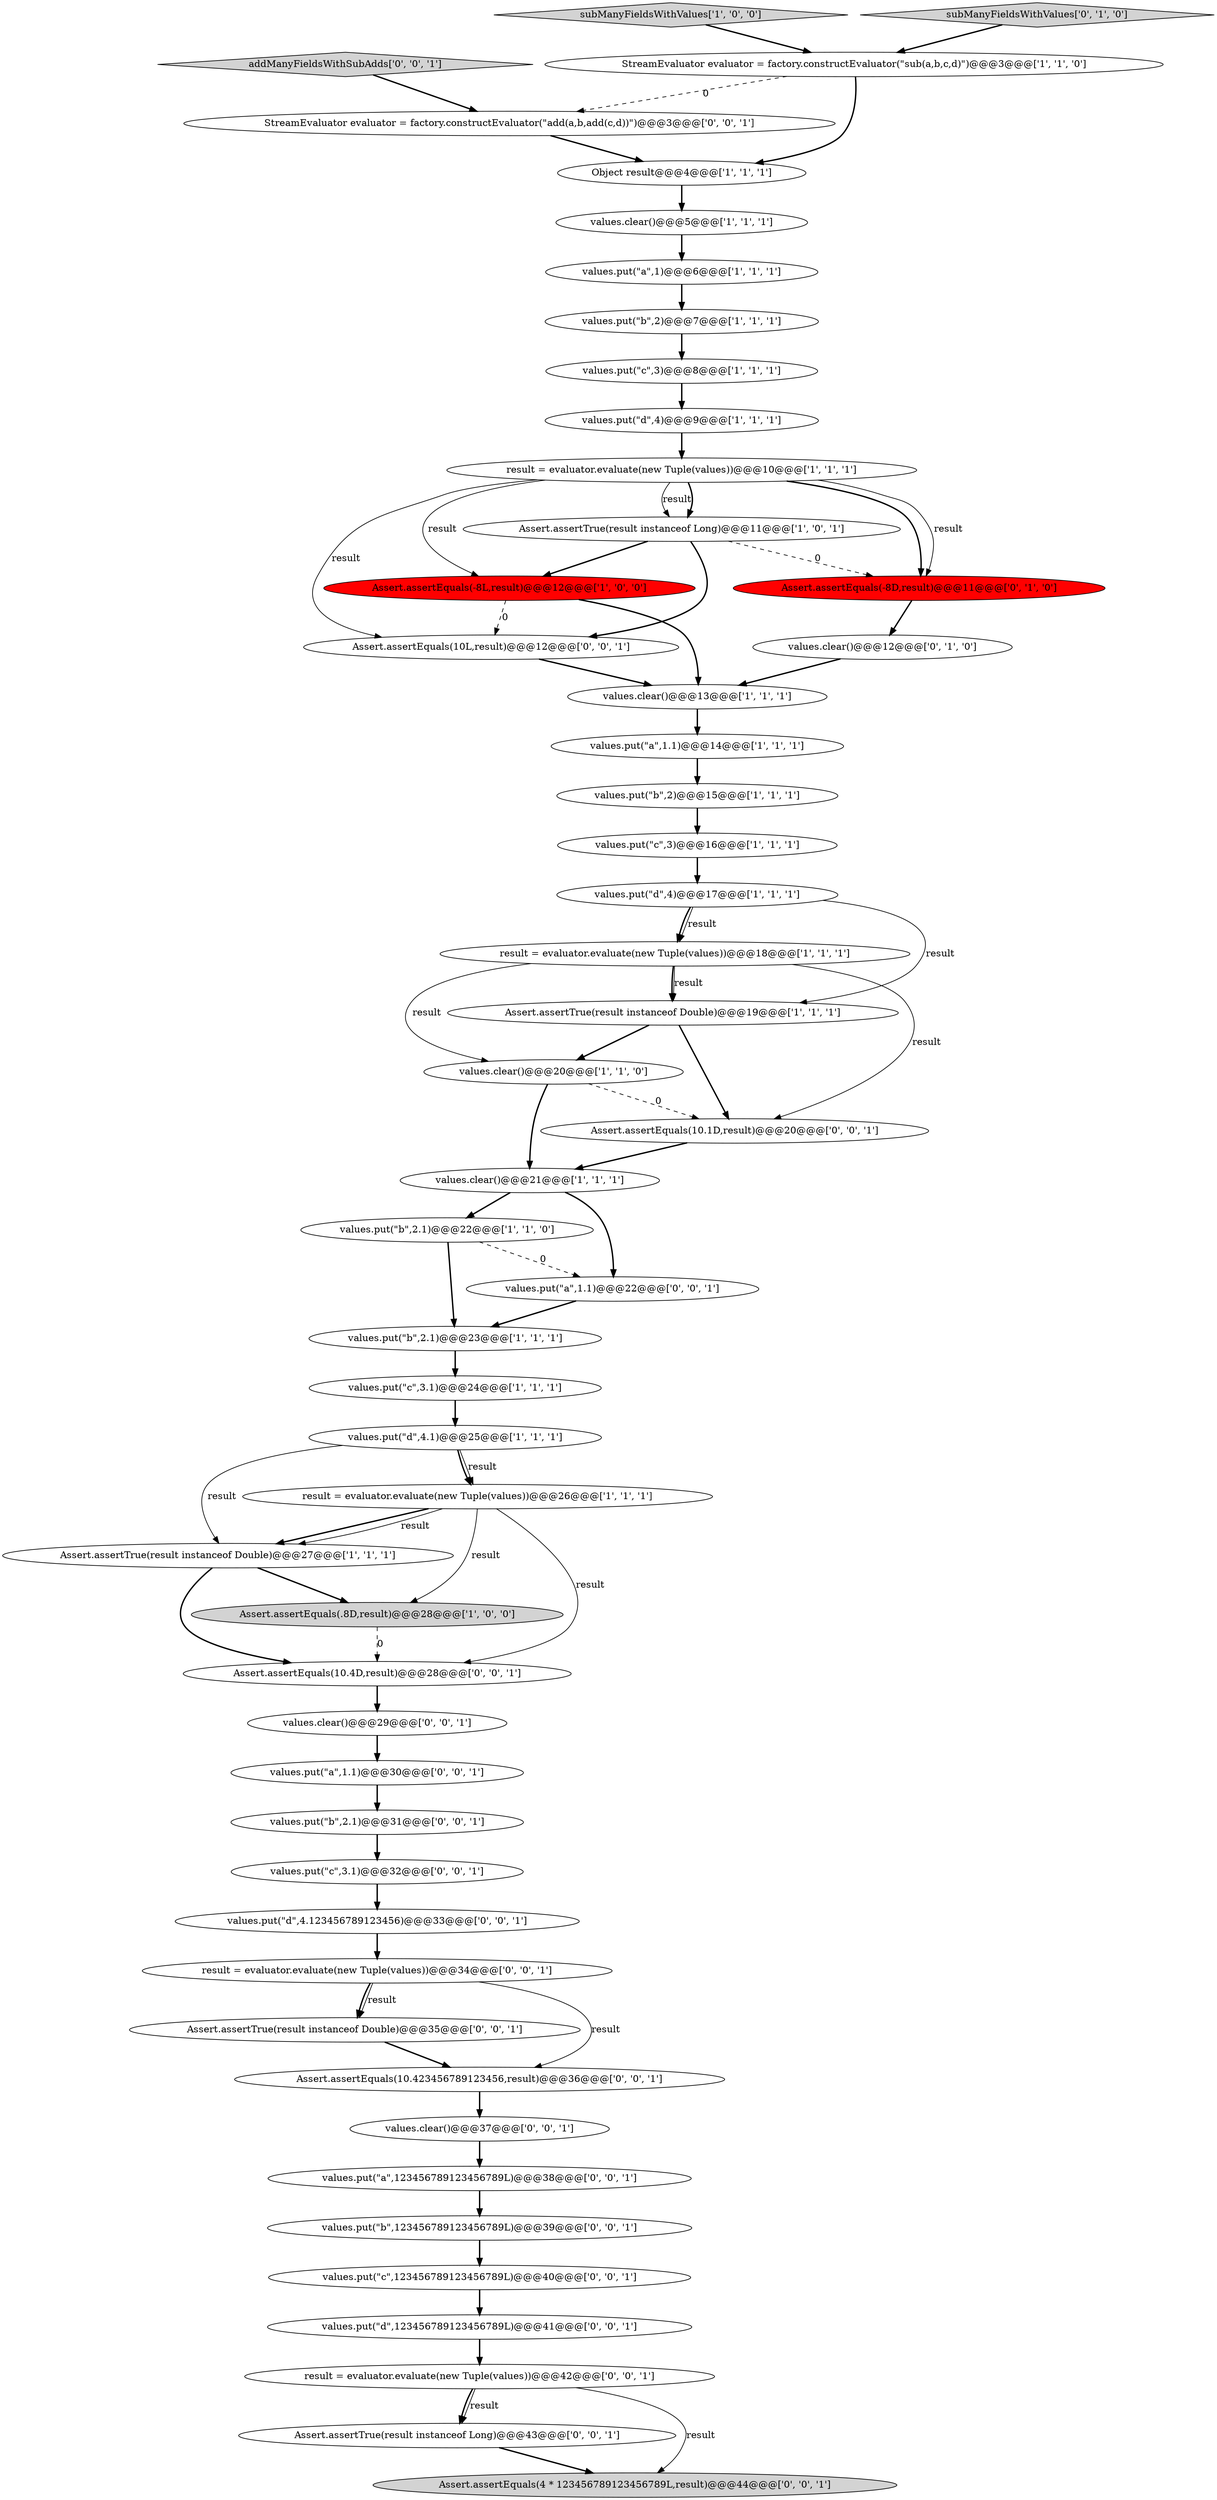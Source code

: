 digraph {
21 [style = filled, label = "Assert.assertEquals(.8D,result)@@@28@@@['1', '0', '0']", fillcolor = lightgray, shape = ellipse image = "AAA0AAABBB1BBB"];
47 [style = filled, label = "Assert.assertEquals(10L,result)@@@12@@@['0', '0', '1']", fillcolor = white, shape = ellipse image = "AAA0AAABBB3BBB"];
27 [style = filled, label = "values.clear()@@@12@@@['0', '1', '0']", fillcolor = white, shape = ellipse image = "AAA0AAABBB2BBB"];
35 [style = filled, label = "Assert.assertTrue(result instanceof Long)@@@43@@@['0', '0', '1']", fillcolor = white, shape = ellipse image = "AAA0AAABBB3BBB"];
15 [style = filled, label = "Assert.assertTrue(result instanceof Double)@@@27@@@['1', '1', '1']", fillcolor = white, shape = ellipse image = "AAA0AAABBB1BBB"];
4 [style = filled, label = "values.put(\"b\",2.1)@@@22@@@['1', '1', '0']", fillcolor = white, shape = ellipse image = "AAA0AAABBB1BBB"];
8 [style = filled, label = "Assert.assertTrue(result instanceof Long)@@@11@@@['1', '0', '1']", fillcolor = white, shape = ellipse image = "AAA0AAABBB1BBB"];
17 [style = filled, label = "values.put(\"b\",2)@@@15@@@['1', '1', '1']", fillcolor = white, shape = ellipse image = "AAA0AAABBB1BBB"];
36 [style = filled, label = "StreamEvaluator evaluator = factory.constructEvaluator(\"add(a,b,add(c,d))\")@@@3@@@['0', '0', '1']", fillcolor = white, shape = ellipse image = "AAA0AAABBB3BBB"];
39 [style = filled, label = "values.put(\"c\",123456789123456789L)@@@40@@@['0', '0', '1']", fillcolor = white, shape = ellipse image = "AAA0AAABBB3BBB"];
10 [style = filled, label = "values.put(\"d\",4.1)@@@25@@@['1', '1', '1']", fillcolor = white, shape = ellipse image = "AAA0AAABBB1BBB"];
7 [style = filled, label = "values.put(\"d\",4)@@@9@@@['1', '1', '1']", fillcolor = white, shape = ellipse image = "AAA0AAABBB1BBB"];
13 [style = filled, label = "values.put(\"c\",3)@@@16@@@['1', '1', '1']", fillcolor = white, shape = ellipse image = "AAA0AAABBB1BBB"];
24 [style = filled, label = "Object result@@@4@@@['1', '1', '1']", fillcolor = white, shape = ellipse image = "AAA0AAABBB1BBB"];
30 [style = filled, label = "values.put(\"a\",1.1)@@@22@@@['0', '0', '1']", fillcolor = white, shape = ellipse image = "AAA0AAABBB3BBB"];
51 [style = filled, label = "Assert.assertEquals(10.1D,result)@@@20@@@['0', '0', '1']", fillcolor = white, shape = ellipse image = "AAA0AAABBB3BBB"];
41 [style = filled, label = "Assert.assertEquals(10.423456789123456,result)@@@36@@@['0', '0', '1']", fillcolor = white, shape = ellipse image = "AAA0AAABBB3BBB"];
11 [style = filled, label = "result = evaluator.evaluate(new Tuple(values))@@@10@@@['1', '1', '1']", fillcolor = white, shape = ellipse image = "AAA0AAABBB1BBB"];
44 [style = filled, label = "Assert.assertEquals(10.4D,result)@@@28@@@['0', '0', '1']", fillcolor = white, shape = ellipse image = "AAA0AAABBB3BBB"];
2 [style = filled, label = "values.put(\"c\",3.1)@@@24@@@['1', '1', '1']", fillcolor = white, shape = ellipse image = "AAA0AAABBB1BBB"];
32 [style = filled, label = "values.put(\"b\",2.1)@@@31@@@['0', '0', '1']", fillcolor = white, shape = ellipse image = "AAA0AAABBB3BBB"];
48 [style = filled, label = "values.put(\"d\",4.123456789123456)@@@33@@@['0', '0', '1']", fillcolor = white, shape = ellipse image = "AAA0AAABBB3BBB"];
0 [style = filled, label = "Assert.assertEquals(-8L,result)@@@12@@@['1', '0', '0']", fillcolor = red, shape = ellipse image = "AAA1AAABBB1BBB"];
6 [style = filled, label = "values.put(\"a\",1.1)@@@14@@@['1', '1', '1']", fillcolor = white, shape = ellipse image = "AAA0AAABBB1BBB"];
12 [style = filled, label = "values.put(\"b\",2)@@@7@@@['1', '1', '1']", fillcolor = white, shape = ellipse image = "AAA0AAABBB1BBB"];
18 [style = filled, label = "subManyFieldsWithValues['1', '0', '0']", fillcolor = lightgray, shape = diamond image = "AAA0AAABBB1BBB"];
31 [style = filled, label = "Assert.assertTrue(result instanceof Double)@@@35@@@['0', '0', '1']", fillcolor = white, shape = ellipse image = "AAA0AAABBB3BBB"];
22 [style = filled, label = "values.put(\"c\",3)@@@8@@@['1', '1', '1']", fillcolor = white, shape = ellipse image = "AAA0AAABBB1BBB"];
38 [style = filled, label = "values.clear()@@@29@@@['0', '0', '1']", fillcolor = white, shape = ellipse image = "AAA0AAABBB3BBB"];
5 [style = filled, label = "values.clear()@@@21@@@['1', '1', '1']", fillcolor = white, shape = ellipse image = "AAA0AAABBB1BBB"];
42 [style = filled, label = "values.put(\"a\",123456789123456789L)@@@38@@@['0', '0', '1']", fillcolor = white, shape = ellipse image = "AAA0AAABBB3BBB"];
46 [style = filled, label = "values.put(\"c\",3.1)@@@32@@@['0', '0', '1']", fillcolor = white, shape = ellipse image = "AAA0AAABBB3BBB"];
34 [style = filled, label = "values.clear()@@@37@@@['0', '0', '1']", fillcolor = white, shape = ellipse image = "AAA0AAABBB3BBB"];
25 [style = filled, label = "values.clear()@@@5@@@['1', '1', '1']", fillcolor = white, shape = ellipse image = "AAA0AAABBB1BBB"];
19 [style = filled, label = "values.put(\"b\",2.1)@@@23@@@['1', '1', '1']", fillcolor = white, shape = ellipse image = "AAA0AAABBB1BBB"];
45 [style = filled, label = "result = evaluator.evaluate(new Tuple(values))@@@42@@@['0', '0', '1']", fillcolor = white, shape = ellipse image = "AAA0AAABBB3BBB"];
9 [style = filled, label = "values.put(\"a\",1)@@@6@@@['1', '1', '1']", fillcolor = white, shape = ellipse image = "AAA0AAABBB1BBB"];
3 [style = filled, label = "Assert.assertTrue(result instanceof Double)@@@19@@@['1', '1', '1']", fillcolor = white, shape = ellipse image = "AAA0AAABBB1BBB"];
49 [style = filled, label = "Assert.assertEquals(4 * 123456789123456789L,result)@@@44@@@['0', '0', '1']", fillcolor = lightgray, shape = ellipse image = "AAA0AAABBB3BBB"];
16 [style = filled, label = "values.clear()@@@20@@@['1', '1', '0']", fillcolor = white, shape = ellipse image = "AAA0AAABBB1BBB"];
40 [style = filled, label = "values.put(\"b\",123456789123456789L)@@@39@@@['0', '0', '1']", fillcolor = white, shape = ellipse image = "AAA0AAABBB3BBB"];
43 [style = filled, label = "values.put(\"d\",123456789123456789L)@@@41@@@['0', '0', '1']", fillcolor = white, shape = ellipse image = "AAA0AAABBB3BBB"];
26 [style = filled, label = "result = evaluator.evaluate(new Tuple(values))@@@18@@@['1', '1', '1']", fillcolor = white, shape = ellipse image = "AAA0AAABBB1BBB"];
14 [style = filled, label = "values.put(\"d\",4)@@@17@@@['1', '1', '1']", fillcolor = white, shape = ellipse image = "AAA0AAABBB1BBB"];
37 [style = filled, label = "addManyFieldsWithSubAdds['0', '0', '1']", fillcolor = lightgray, shape = diamond image = "AAA0AAABBB3BBB"];
50 [style = filled, label = "values.put(\"a\",1.1)@@@30@@@['0', '0', '1']", fillcolor = white, shape = ellipse image = "AAA0AAABBB3BBB"];
29 [style = filled, label = "subManyFieldsWithValues['0', '1', '0']", fillcolor = lightgray, shape = diamond image = "AAA0AAABBB2BBB"];
1 [style = filled, label = "StreamEvaluator evaluator = factory.constructEvaluator(\"sub(a,b,c,d)\")@@@3@@@['1', '1', '0']", fillcolor = white, shape = ellipse image = "AAA0AAABBB1BBB"];
33 [style = filled, label = "result = evaluator.evaluate(new Tuple(values))@@@34@@@['0', '0', '1']", fillcolor = white, shape = ellipse image = "AAA0AAABBB3BBB"];
23 [style = filled, label = "values.clear()@@@13@@@['1', '1', '1']", fillcolor = white, shape = ellipse image = "AAA0AAABBB1BBB"];
28 [style = filled, label = "Assert.assertEquals(-8D,result)@@@11@@@['0', '1', '0']", fillcolor = red, shape = ellipse image = "AAA1AAABBB2BBB"];
20 [style = filled, label = "result = evaluator.evaluate(new Tuple(values))@@@26@@@['1', '1', '1']", fillcolor = white, shape = ellipse image = "AAA0AAABBB1BBB"];
6->17 [style = bold, label=""];
50->32 [style = bold, label=""];
11->28 [style = bold, label=""];
10->20 [style = solid, label="result"];
51->5 [style = bold, label=""];
10->20 [style = bold, label=""];
7->11 [style = bold, label=""];
20->44 [style = solid, label="result"];
32->46 [style = bold, label=""];
37->36 [style = bold, label=""];
11->8 [style = solid, label="result"];
14->26 [style = solid, label="result"];
21->44 [style = dashed, label="0"];
15->21 [style = bold, label=""];
10->15 [style = solid, label="result"];
33->31 [style = solid, label="result"];
26->3 [style = bold, label=""];
20->21 [style = solid, label="result"];
25->9 [style = bold, label=""];
4->19 [style = bold, label=""];
39->43 [style = bold, label=""];
15->44 [style = bold, label=""];
4->30 [style = dashed, label="0"];
35->49 [style = bold, label=""];
0->47 [style = dashed, label="0"];
34->42 [style = bold, label=""];
19->2 [style = bold, label=""];
3->16 [style = bold, label=""];
8->28 [style = dashed, label="0"];
3->51 [style = bold, label=""];
2->10 [style = bold, label=""];
46->48 [style = bold, label=""];
22->7 [style = bold, label=""];
42->40 [style = bold, label=""];
44->38 [style = bold, label=""];
43->45 [style = bold, label=""];
11->0 [style = solid, label="result"];
16->51 [style = dashed, label="0"];
8->0 [style = bold, label=""];
14->26 [style = bold, label=""];
38->50 [style = bold, label=""];
30->19 [style = bold, label=""];
11->47 [style = solid, label="result"];
1->36 [style = dashed, label="0"];
36->24 [style = bold, label=""];
0->23 [style = bold, label=""];
40->39 [style = bold, label=""];
14->3 [style = solid, label="result"];
18->1 [style = bold, label=""];
1->24 [style = bold, label=""];
24->25 [style = bold, label=""];
23->6 [style = bold, label=""];
33->41 [style = solid, label="result"];
5->4 [style = bold, label=""];
26->16 [style = solid, label="result"];
8->47 [style = bold, label=""];
48->33 [style = bold, label=""];
16->5 [style = bold, label=""];
33->31 [style = bold, label=""];
31->41 [style = bold, label=""];
11->8 [style = bold, label=""];
45->35 [style = solid, label="result"];
27->23 [style = bold, label=""];
17->13 [style = bold, label=""];
11->28 [style = solid, label="result"];
9->12 [style = bold, label=""];
28->27 [style = bold, label=""];
5->30 [style = bold, label=""];
29->1 [style = bold, label=""];
26->3 [style = solid, label="result"];
26->51 [style = solid, label="result"];
45->49 [style = solid, label="result"];
47->23 [style = bold, label=""];
20->15 [style = bold, label=""];
45->35 [style = bold, label=""];
13->14 [style = bold, label=""];
41->34 [style = bold, label=""];
20->15 [style = solid, label="result"];
12->22 [style = bold, label=""];
}
